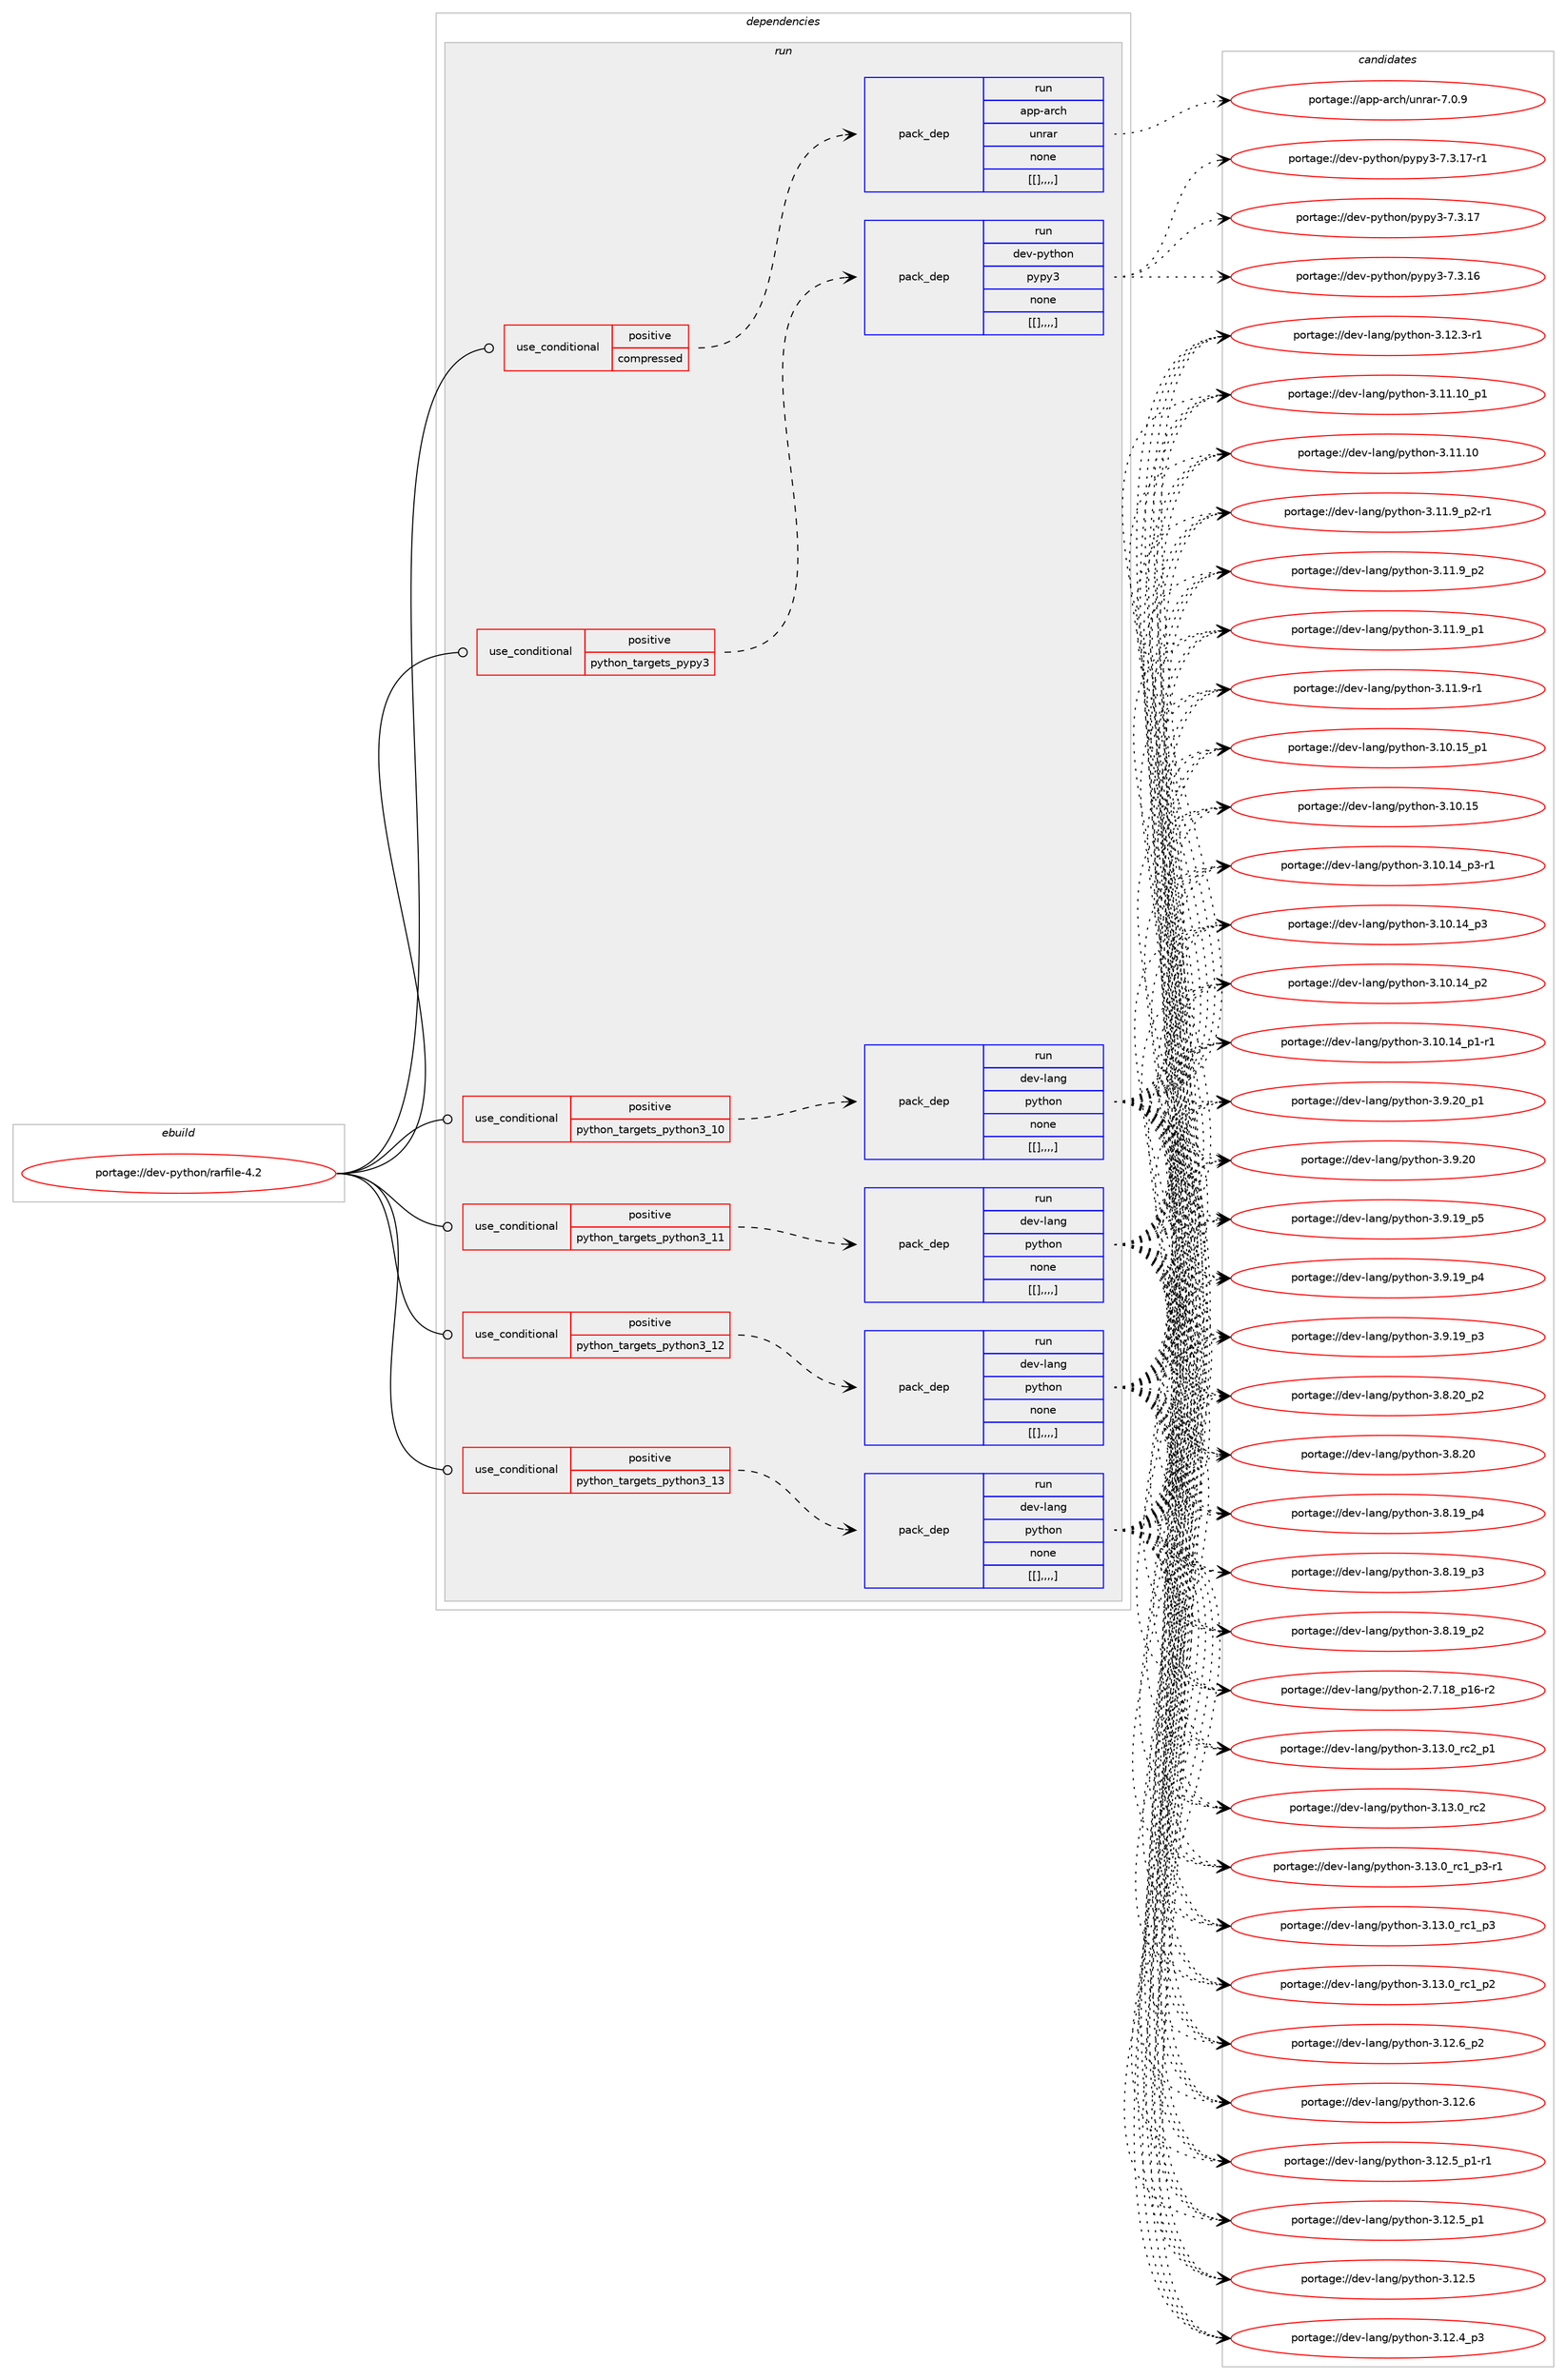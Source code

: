 digraph prolog {

# *************
# Graph options
# *************

newrank=true;
concentrate=true;
compound=true;
graph [rankdir=LR,fontname=Helvetica,fontsize=10,ranksep=1.5];#, ranksep=2.5, nodesep=0.2];
edge  [arrowhead=vee];
node  [fontname=Helvetica,fontsize=10];

# **********
# The ebuild
# **********

subgraph cluster_leftcol {
color=gray;
label=<<i>ebuild</i>>;
id [label="portage://dev-python/rarfile-4.2", color=red, width=4, href="../dev-python/rarfile-4.2.svg"];
}

# ****************
# The dependencies
# ****************

subgraph cluster_midcol {
color=gray;
label=<<i>dependencies</i>>;
subgraph cluster_compile {
fillcolor="#eeeeee";
style=filled;
label=<<i>compile</i>>;
}
subgraph cluster_compileandrun {
fillcolor="#eeeeee";
style=filled;
label=<<i>compile and run</i>>;
}
subgraph cluster_run {
fillcolor="#eeeeee";
style=filled;
label=<<i>run</i>>;
subgraph cond40517 {
dependency164729 [label=<<TABLE BORDER="0" CELLBORDER="1" CELLSPACING="0" CELLPADDING="4"><TR><TD ROWSPAN="3" CELLPADDING="10">use_conditional</TD></TR><TR><TD>positive</TD></TR><TR><TD>compressed</TD></TR></TABLE>>, shape=none, color=red];
subgraph pack122954 {
dependency164730 [label=<<TABLE BORDER="0" CELLBORDER="1" CELLSPACING="0" CELLPADDING="4" WIDTH="220"><TR><TD ROWSPAN="6" CELLPADDING="30">pack_dep</TD></TR><TR><TD WIDTH="110">run</TD></TR><TR><TD>app-arch</TD></TR><TR><TD>unrar</TD></TR><TR><TD>none</TD></TR><TR><TD>[[],,,,]</TD></TR></TABLE>>, shape=none, color=blue];
}
dependency164729:e -> dependency164730:w [weight=20,style="dashed",arrowhead="vee"];
}
id:e -> dependency164729:w [weight=20,style="solid",arrowhead="odot"];
subgraph cond40518 {
dependency164731 [label=<<TABLE BORDER="0" CELLBORDER="1" CELLSPACING="0" CELLPADDING="4"><TR><TD ROWSPAN="3" CELLPADDING="10">use_conditional</TD></TR><TR><TD>positive</TD></TR><TR><TD>python_targets_pypy3</TD></TR></TABLE>>, shape=none, color=red];
subgraph pack122955 {
dependency164732 [label=<<TABLE BORDER="0" CELLBORDER="1" CELLSPACING="0" CELLPADDING="4" WIDTH="220"><TR><TD ROWSPAN="6" CELLPADDING="30">pack_dep</TD></TR><TR><TD WIDTH="110">run</TD></TR><TR><TD>dev-python</TD></TR><TR><TD>pypy3</TD></TR><TR><TD>none</TD></TR><TR><TD>[[],,,,]</TD></TR></TABLE>>, shape=none, color=blue];
}
dependency164731:e -> dependency164732:w [weight=20,style="dashed",arrowhead="vee"];
}
id:e -> dependency164731:w [weight=20,style="solid",arrowhead="odot"];
subgraph cond40519 {
dependency164733 [label=<<TABLE BORDER="0" CELLBORDER="1" CELLSPACING="0" CELLPADDING="4"><TR><TD ROWSPAN="3" CELLPADDING="10">use_conditional</TD></TR><TR><TD>positive</TD></TR><TR><TD>python_targets_python3_10</TD></TR></TABLE>>, shape=none, color=red];
subgraph pack122956 {
dependency164734 [label=<<TABLE BORDER="0" CELLBORDER="1" CELLSPACING="0" CELLPADDING="4" WIDTH="220"><TR><TD ROWSPAN="6" CELLPADDING="30">pack_dep</TD></TR><TR><TD WIDTH="110">run</TD></TR><TR><TD>dev-lang</TD></TR><TR><TD>python</TD></TR><TR><TD>none</TD></TR><TR><TD>[[],,,,]</TD></TR></TABLE>>, shape=none, color=blue];
}
dependency164733:e -> dependency164734:w [weight=20,style="dashed",arrowhead="vee"];
}
id:e -> dependency164733:w [weight=20,style="solid",arrowhead="odot"];
subgraph cond40520 {
dependency164735 [label=<<TABLE BORDER="0" CELLBORDER="1" CELLSPACING="0" CELLPADDING="4"><TR><TD ROWSPAN="3" CELLPADDING="10">use_conditional</TD></TR><TR><TD>positive</TD></TR><TR><TD>python_targets_python3_11</TD></TR></TABLE>>, shape=none, color=red];
subgraph pack122957 {
dependency164736 [label=<<TABLE BORDER="0" CELLBORDER="1" CELLSPACING="0" CELLPADDING="4" WIDTH="220"><TR><TD ROWSPAN="6" CELLPADDING="30">pack_dep</TD></TR><TR><TD WIDTH="110">run</TD></TR><TR><TD>dev-lang</TD></TR><TR><TD>python</TD></TR><TR><TD>none</TD></TR><TR><TD>[[],,,,]</TD></TR></TABLE>>, shape=none, color=blue];
}
dependency164735:e -> dependency164736:w [weight=20,style="dashed",arrowhead="vee"];
}
id:e -> dependency164735:w [weight=20,style="solid",arrowhead="odot"];
subgraph cond40521 {
dependency164737 [label=<<TABLE BORDER="0" CELLBORDER="1" CELLSPACING="0" CELLPADDING="4"><TR><TD ROWSPAN="3" CELLPADDING="10">use_conditional</TD></TR><TR><TD>positive</TD></TR><TR><TD>python_targets_python3_12</TD></TR></TABLE>>, shape=none, color=red];
subgraph pack122958 {
dependency164738 [label=<<TABLE BORDER="0" CELLBORDER="1" CELLSPACING="0" CELLPADDING="4" WIDTH="220"><TR><TD ROWSPAN="6" CELLPADDING="30">pack_dep</TD></TR><TR><TD WIDTH="110">run</TD></TR><TR><TD>dev-lang</TD></TR><TR><TD>python</TD></TR><TR><TD>none</TD></TR><TR><TD>[[],,,,]</TD></TR></TABLE>>, shape=none, color=blue];
}
dependency164737:e -> dependency164738:w [weight=20,style="dashed",arrowhead="vee"];
}
id:e -> dependency164737:w [weight=20,style="solid",arrowhead="odot"];
subgraph cond40522 {
dependency164739 [label=<<TABLE BORDER="0" CELLBORDER="1" CELLSPACING="0" CELLPADDING="4"><TR><TD ROWSPAN="3" CELLPADDING="10">use_conditional</TD></TR><TR><TD>positive</TD></TR><TR><TD>python_targets_python3_13</TD></TR></TABLE>>, shape=none, color=red];
subgraph pack122959 {
dependency164740 [label=<<TABLE BORDER="0" CELLBORDER="1" CELLSPACING="0" CELLPADDING="4" WIDTH="220"><TR><TD ROWSPAN="6" CELLPADDING="30">pack_dep</TD></TR><TR><TD WIDTH="110">run</TD></TR><TR><TD>dev-lang</TD></TR><TR><TD>python</TD></TR><TR><TD>none</TD></TR><TR><TD>[[],,,,]</TD></TR></TABLE>>, shape=none, color=blue];
}
dependency164739:e -> dependency164740:w [weight=20,style="dashed",arrowhead="vee"];
}
id:e -> dependency164739:w [weight=20,style="solid",arrowhead="odot"];
}
}

# **************
# The candidates
# **************

subgraph cluster_choices {
rank=same;
color=gray;
label=<<i>candidates</i>>;

subgraph choice122954 {
color=black;
nodesep=1;
choice971121124597114991044711711011497114455546484657 [label="portage://app-arch/unrar-7.0.9", color=red, width=4,href="../app-arch/unrar-7.0.9.svg"];
dependency164730:e -> choice971121124597114991044711711011497114455546484657:w [style=dotted,weight="100"];
}
subgraph choice122955 {
color=black;
nodesep=1;
choice100101118451121211161041111104711212111212151455546514649554511449 [label="portage://dev-python/pypy3-7.3.17-r1", color=red, width=4,href="../dev-python/pypy3-7.3.17-r1.svg"];
choice10010111845112121116104111110471121211121215145554651464955 [label="portage://dev-python/pypy3-7.3.17", color=red, width=4,href="../dev-python/pypy3-7.3.17.svg"];
choice10010111845112121116104111110471121211121215145554651464954 [label="portage://dev-python/pypy3-7.3.16", color=red, width=4,href="../dev-python/pypy3-7.3.16.svg"];
dependency164732:e -> choice100101118451121211161041111104711212111212151455546514649554511449:w [style=dotted,weight="100"];
dependency164732:e -> choice10010111845112121116104111110471121211121215145554651464955:w [style=dotted,weight="100"];
dependency164732:e -> choice10010111845112121116104111110471121211121215145554651464954:w [style=dotted,weight="100"];
}
subgraph choice122956 {
color=black;
nodesep=1;
choice100101118451089711010347112121116104111110455146495146489511499509511249 [label="portage://dev-lang/python-3.13.0_rc2_p1", color=red, width=4,href="../dev-lang/python-3.13.0_rc2_p1.svg"];
choice10010111845108971101034711212111610411111045514649514648951149950 [label="portage://dev-lang/python-3.13.0_rc2", color=red, width=4,href="../dev-lang/python-3.13.0_rc2.svg"];
choice1001011184510897110103471121211161041111104551464951464895114994995112514511449 [label="portage://dev-lang/python-3.13.0_rc1_p3-r1", color=red, width=4,href="../dev-lang/python-3.13.0_rc1_p3-r1.svg"];
choice100101118451089711010347112121116104111110455146495146489511499499511251 [label="portage://dev-lang/python-3.13.0_rc1_p3", color=red, width=4,href="../dev-lang/python-3.13.0_rc1_p3.svg"];
choice100101118451089711010347112121116104111110455146495146489511499499511250 [label="portage://dev-lang/python-3.13.0_rc1_p2", color=red, width=4,href="../dev-lang/python-3.13.0_rc1_p2.svg"];
choice100101118451089711010347112121116104111110455146495046549511250 [label="portage://dev-lang/python-3.12.6_p2", color=red, width=4,href="../dev-lang/python-3.12.6_p2.svg"];
choice10010111845108971101034711212111610411111045514649504654 [label="portage://dev-lang/python-3.12.6", color=red, width=4,href="../dev-lang/python-3.12.6.svg"];
choice1001011184510897110103471121211161041111104551464950465395112494511449 [label="portage://dev-lang/python-3.12.5_p1-r1", color=red, width=4,href="../dev-lang/python-3.12.5_p1-r1.svg"];
choice100101118451089711010347112121116104111110455146495046539511249 [label="portage://dev-lang/python-3.12.5_p1", color=red, width=4,href="../dev-lang/python-3.12.5_p1.svg"];
choice10010111845108971101034711212111610411111045514649504653 [label="portage://dev-lang/python-3.12.5", color=red, width=4,href="../dev-lang/python-3.12.5.svg"];
choice100101118451089711010347112121116104111110455146495046529511251 [label="portage://dev-lang/python-3.12.4_p3", color=red, width=4,href="../dev-lang/python-3.12.4_p3.svg"];
choice100101118451089711010347112121116104111110455146495046514511449 [label="portage://dev-lang/python-3.12.3-r1", color=red, width=4,href="../dev-lang/python-3.12.3-r1.svg"];
choice10010111845108971101034711212111610411111045514649494649489511249 [label="portage://dev-lang/python-3.11.10_p1", color=red, width=4,href="../dev-lang/python-3.11.10_p1.svg"];
choice1001011184510897110103471121211161041111104551464949464948 [label="portage://dev-lang/python-3.11.10", color=red, width=4,href="../dev-lang/python-3.11.10.svg"];
choice1001011184510897110103471121211161041111104551464949465795112504511449 [label="portage://dev-lang/python-3.11.9_p2-r1", color=red, width=4,href="../dev-lang/python-3.11.9_p2-r1.svg"];
choice100101118451089711010347112121116104111110455146494946579511250 [label="portage://dev-lang/python-3.11.9_p2", color=red, width=4,href="../dev-lang/python-3.11.9_p2.svg"];
choice100101118451089711010347112121116104111110455146494946579511249 [label="portage://dev-lang/python-3.11.9_p1", color=red, width=4,href="../dev-lang/python-3.11.9_p1.svg"];
choice100101118451089711010347112121116104111110455146494946574511449 [label="portage://dev-lang/python-3.11.9-r1", color=red, width=4,href="../dev-lang/python-3.11.9-r1.svg"];
choice10010111845108971101034711212111610411111045514649484649539511249 [label="portage://dev-lang/python-3.10.15_p1", color=red, width=4,href="../dev-lang/python-3.10.15_p1.svg"];
choice1001011184510897110103471121211161041111104551464948464953 [label="portage://dev-lang/python-3.10.15", color=red, width=4,href="../dev-lang/python-3.10.15.svg"];
choice100101118451089711010347112121116104111110455146494846495295112514511449 [label="portage://dev-lang/python-3.10.14_p3-r1", color=red, width=4,href="../dev-lang/python-3.10.14_p3-r1.svg"];
choice10010111845108971101034711212111610411111045514649484649529511251 [label="portage://dev-lang/python-3.10.14_p3", color=red, width=4,href="../dev-lang/python-3.10.14_p3.svg"];
choice10010111845108971101034711212111610411111045514649484649529511250 [label="portage://dev-lang/python-3.10.14_p2", color=red, width=4,href="../dev-lang/python-3.10.14_p2.svg"];
choice100101118451089711010347112121116104111110455146494846495295112494511449 [label="portage://dev-lang/python-3.10.14_p1-r1", color=red, width=4,href="../dev-lang/python-3.10.14_p1-r1.svg"];
choice100101118451089711010347112121116104111110455146574650489511249 [label="portage://dev-lang/python-3.9.20_p1", color=red, width=4,href="../dev-lang/python-3.9.20_p1.svg"];
choice10010111845108971101034711212111610411111045514657465048 [label="portage://dev-lang/python-3.9.20", color=red, width=4,href="../dev-lang/python-3.9.20.svg"];
choice100101118451089711010347112121116104111110455146574649579511253 [label="portage://dev-lang/python-3.9.19_p5", color=red, width=4,href="../dev-lang/python-3.9.19_p5.svg"];
choice100101118451089711010347112121116104111110455146574649579511252 [label="portage://dev-lang/python-3.9.19_p4", color=red, width=4,href="../dev-lang/python-3.9.19_p4.svg"];
choice100101118451089711010347112121116104111110455146574649579511251 [label="portage://dev-lang/python-3.9.19_p3", color=red, width=4,href="../dev-lang/python-3.9.19_p3.svg"];
choice100101118451089711010347112121116104111110455146564650489511250 [label="portage://dev-lang/python-3.8.20_p2", color=red, width=4,href="../dev-lang/python-3.8.20_p2.svg"];
choice10010111845108971101034711212111610411111045514656465048 [label="portage://dev-lang/python-3.8.20", color=red, width=4,href="../dev-lang/python-3.8.20.svg"];
choice100101118451089711010347112121116104111110455146564649579511252 [label="portage://dev-lang/python-3.8.19_p4", color=red, width=4,href="../dev-lang/python-3.8.19_p4.svg"];
choice100101118451089711010347112121116104111110455146564649579511251 [label="portage://dev-lang/python-3.8.19_p3", color=red, width=4,href="../dev-lang/python-3.8.19_p3.svg"];
choice100101118451089711010347112121116104111110455146564649579511250 [label="portage://dev-lang/python-3.8.19_p2", color=red, width=4,href="../dev-lang/python-3.8.19_p2.svg"];
choice100101118451089711010347112121116104111110455046554649569511249544511450 [label="portage://dev-lang/python-2.7.18_p16-r2", color=red, width=4,href="../dev-lang/python-2.7.18_p16-r2.svg"];
dependency164734:e -> choice100101118451089711010347112121116104111110455146495146489511499509511249:w [style=dotted,weight="100"];
dependency164734:e -> choice10010111845108971101034711212111610411111045514649514648951149950:w [style=dotted,weight="100"];
dependency164734:e -> choice1001011184510897110103471121211161041111104551464951464895114994995112514511449:w [style=dotted,weight="100"];
dependency164734:e -> choice100101118451089711010347112121116104111110455146495146489511499499511251:w [style=dotted,weight="100"];
dependency164734:e -> choice100101118451089711010347112121116104111110455146495146489511499499511250:w [style=dotted,weight="100"];
dependency164734:e -> choice100101118451089711010347112121116104111110455146495046549511250:w [style=dotted,weight="100"];
dependency164734:e -> choice10010111845108971101034711212111610411111045514649504654:w [style=dotted,weight="100"];
dependency164734:e -> choice1001011184510897110103471121211161041111104551464950465395112494511449:w [style=dotted,weight="100"];
dependency164734:e -> choice100101118451089711010347112121116104111110455146495046539511249:w [style=dotted,weight="100"];
dependency164734:e -> choice10010111845108971101034711212111610411111045514649504653:w [style=dotted,weight="100"];
dependency164734:e -> choice100101118451089711010347112121116104111110455146495046529511251:w [style=dotted,weight="100"];
dependency164734:e -> choice100101118451089711010347112121116104111110455146495046514511449:w [style=dotted,weight="100"];
dependency164734:e -> choice10010111845108971101034711212111610411111045514649494649489511249:w [style=dotted,weight="100"];
dependency164734:e -> choice1001011184510897110103471121211161041111104551464949464948:w [style=dotted,weight="100"];
dependency164734:e -> choice1001011184510897110103471121211161041111104551464949465795112504511449:w [style=dotted,weight="100"];
dependency164734:e -> choice100101118451089711010347112121116104111110455146494946579511250:w [style=dotted,weight="100"];
dependency164734:e -> choice100101118451089711010347112121116104111110455146494946579511249:w [style=dotted,weight="100"];
dependency164734:e -> choice100101118451089711010347112121116104111110455146494946574511449:w [style=dotted,weight="100"];
dependency164734:e -> choice10010111845108971101034711212111610411111045514649484649539511249:w [style=dotted,weight="100"];
dependency164734:e -> choice1001011184510897110103471121211161041111104551464948464953:w [style=dotted,weight="100"];
dependency164734:e -> choice100101118451089711010347112121116104111110455146494846495295112514511449:w [style=dotted,weight="100"];
dependency164734:e -> choice10010111845108971101034711212111610411111045514649484649529511251:w [style=dotted,weight="100"];
dependency164734:e -> choice10010111845108971101034711212111610411111045514649484649529511250:w [style=dotted,weight="100"];
dependency164734:e -> choice100101118451089711010347112121116104111110455146494846495295112494511449:w [style=dotted,weight="100"];
dependency164734:e -> choice100101118451089711010347112121116104111110455146574650489511249:w [style=dotted,weight="100"];
dependency164734:e -> choice10010111845108971101034711212111610411111045514657465048:w [style=dotted,weight="100"];
dependency164734:e -> choice100101118451089711010347112121116104111110455146574649579511253:w [style=dotted,weight="100"];
dependency164734:e -> choice100101118451089711010347112121116104111110455146574649579511252:w [style=dotted,weight="100"];
dependency164734:e -> choice100101118451089711010347112121116104111110455146574649579511251:w [style=dotted,weight="100"];
dependency164734:e -> choice100101118451089711010347112121116104111110455146564650489511250:w [style=dotted,weight="100"];
dependency164734:e -> choice10010111845108971101034711212111610411111045514656465048:w [style=dotted,weight="100"];
dependency164734:e -> choice100101118451089711010347112121116104111110455146564649579511252:w [style=dotted,weight="100"];
dependency164734:e -> choice100101118451089711010347112121116104111110455146564649579511251:w [style=dotted,weight="100"];
dependency164734:e -> choice100101118451089711010347112121116104111110455146564649579511250:w [style=dotted,weight="100"];
dependency164734:e -> choice100101118451089711010347112121116104111110455046554649569511249544511450:w [style=dotted,weight="100"];
}
subgraph choice122957 {
color=black;
nodesep=1;
choice100101118451089711010347112121116104111110455146495146489511499509511249 [label="portage://dev-lang/python-3.13.0_rc2_p1", color=red, width=4,href="../dev-lang/python-3.13.0_rc2_p1.svg"];
choice10010111845108971101034711212111610411111045514649514648951149950 [label="portage://dev-lang/python-3.13.0_rc2", color=red, width=4,href="../dev-lang/python-3.13.0_rc2.svg"];
choice1001011184510897110103471121211161041111104551464951464895114994995112514511449 [label="portage://dev-lang/python-3.13.0_rc1_p3-r1", color=red, width=4,href="../dev-lang/python-3.13.0_rc1_p3-r1.svg"];
choice100101118451089711010347112121116104111110455146495146489511499499511251 [label="portage://dev-lang/python-3.13.0_rc1_p3", color=red, width=4,href="../dev-lang/python-3.13.0_rc1_p3.svg"];
choice100101118451089711010347112121116104111110455146495146489511499499511250 [label="portage://dev-lang/python-3.13.0_rc1_p2", color=red, width=4,href="../dev-lang/python-3.13.0_rc1_p2.svg"];
choice100101118451089711010347112121116104111110455146495046549511250 [label="portage://dev-lang/python-3.12.6_p2", color=red, width=4,href="../dev-lang/python-3.12.6_p2.svg"];
choice10010111845108971101034711212111610411111045514649504654 [label="portage://dev-lang/python-3.12.6", color=red, width=4,href="../dev-lang/python-3.12.6.svg"];
choice1001011184510897110103471121211161041111104551464950465395112494511449 [label="portage://dev-lang/python-3.12.5_p1-r1", color=red, width=4,href="../dev-lang/python-3.12.5_p1-r1.svg"];
choice100101118451089711010347112121116104111110455146495046539511249 [label="portage://dev-lang/python-3.12.5_p1", color=red, width=4,href="../dev-lang/python-3.12.5_p1.svg"];
choice10010111845108971101034711212111610411111045514649504653 [label="portage://dev-lang/python-3.12.5", color=red, width=4,href="../dev-lang/python-3.12.5.svg"];
choice100101118451089711010347112121116104111110455146495046529511251 [label="portage://dev-lang/python-3.12.4_p3", color=red, width=4,href="../dev-lang/python-3.12.4_p3.svg"];
choice100101118451089711010347112121116104111110455146495046514511449 [label="portage://dev-lang/python-3.12.3-r1", color=red, width=4,href="../dev-lang/python-3.12.3-r1.svg"];
choice10010111845108971101034711212111610411111045514649494649489511249 [label="portage://dev-lang/python-3.11.10_p1", color=red, width=4,href="../dev-lang/python-3.11.10_p1.svg"];
choice1001011184510897110103471121211161041111104551464949464948 [label="portage://dev-lang/python-3.11.10", color=red, width=4,href="../dev-lang/python-3.11.10.svg"];
choice1001011184510897110103471121211161041111104551464949465795112504511449 [label="portage://dev-lang/python-3.11.9_p2-r1", color=red, width=4,href="../dev-lang/python-3.11.9_p2-r1.svg"];
choice100101118451089711010347112121116104111110455146494946579511250 [label="portage://dev-lang/python-3.11.9_p2", color=red, width=4,href="../dev-lang/python-3.11.9_p2.svg"];
choice100101118451089711010347112121116104111110455146494946579511249 [label="portage://dev-lang/python-3.11.9_p1", color=red, width=4,href="../dev-lang/python-3.11.9_p1.svg"];
choice100101118451089711010347112121116104111110455146494946574511449 [label="portage://dev-lang/python-3.11.9-r1", color=red, width=4,href="../dev-lang/python-3.11.9-r1.svg"];
choice10010111845108971101034711212111610411111045514649484649539511249 [label="portage://dev-lang/python-3.10.15_p1", color=red, width=4,href="../dev-lang/python-3.10.15_p1.svg"];
choice1001011184510897110103471121211161041111104551464948464953 [label="portage://dev-lang/python-3.10.15", color=red, width=4,href="../dev-lang/python-3.10.15.svg"];
choice100101118451089711010347112121116104111110455146494846495295112514511449 [label="portage://dev-lang/python-3.10.14_p3-r1", color=red, width=4,href="../dev-lang/python-3.10.14_p3-r1.svg"];
choice10010111845108971101034711212111610411111045514649484649529511251 [label="portage://dev-lang/python-3.10.14_p3", color=red, width=4,href="../dev-lang/python-3.10.14_p3.svg"];
choice10010111845108971101034711212111610411111045514649484649529511250 [label="portage://dev-lang/python-3.10.14_p2", color=red, width=4,href="../dev-lang/python-3.10.14_p2.svg"];
choice100101118451089711010347112121116104111110455146494846495295112494511449 [label="portage://dev-lang/python-3.10.14_p1-r1", color=red, width=4,href="../dev-lang/python-3.10.14_p1-r1.svg"];
choice100101118451089711010347112121116104111110455146574650489511249 [label="portage://dev-lang/python-3.9.20_p1", color=red, width=4,href="../dev-lang/python-3.9.20_p1.svg"];
choice10010111845108971101034711212111610411111045514657465048 [label="portage://dev-lang/python-3.9.20", color=red, width=4,href="../dev-lang/python-3.9.20.svg"];
choice100101118451089711010347112121116104111110455146574649579511253 [label="portage://dev-lang/python-3.9.19_p5", color=red, width=4,href="../dev-lang/python-3.9.19_p5.svg"];
choice100101118451089711010347112121116104111110455146574649579511252 [label="portage://dev-lang/python-3.9.19_p4", color=red, width=4,href="../dev-lang/python-3.9.19_p4.svg"];
choice100101118451089711010347112121116104111110455146574649579511251 [label="portage://dev-lang/python-3.9.19_p3", color=red, width=4,href="../dev-lang/python-3.9.19_p3.svg"];
choice100101118451089711010347112121116104111110455146564650489511250 [label="portage://dev-lang/python-3.8.20_p2", color=red, width=4,href="../dev-lang/python-3.8.20_p2.svg"];
choice10010111845108971101034711212111610411111045514656465048 [label="portage://dev-lang/python-3.8.20", color=red, width=4,href="../dev-lang/python-3.8.20.svg"];
choice100101118451089711010347112121116104111110455146564649579511252 [label="portage://dev-lang/python-3.8.19_p4", color=red, width=4,href="../dev-lang/python-3.8.19_p4.svg"];
choice100101118451089711010347112121116104111110455146564649579511251 [label="portage://dev-lang/python-3.8.19_p3", color=red, width=4,href="../dev-lang/python-3.8.19_p3.svg"];
choice100101118451089711010347112121116104111110455146564649579511250 [label="portage://dev-lang/python-3.8.19_p2", color=red, width=4,href="../dev-lang/python-3.8.19_p2.svg"];
choice100101118451089711010347112121116104111110455046554649569511249544511450 [label="portage://dev-lang/python-2.7.18_p16-r2", color=red, width=4,href="../dev-lang/python-2.7.18_p16-r2.svg"];
dependency164736:e -> choice100101118451089711010347112121116104111110455146495146489511499509511249:w [style=dotted,weight="100"];
dependency164736:e -> choice10010111845108971101034711212111610411111045514649514648951149950:w [style=dotted,weight="100"];
dependency164736:e -> choice1001011184510897110103471121211161041111104551464951464895114994995112514511449:w [style=dotted,weight="100"];
dependency164736:e -> choice100101118451089711010347112121116104111110455146495146489511499499511251:w [style=dotted,weight="100"];
dependency164736:e -> choice100101118451089711010347112121116104111110455146495146489511499499511250:w [style=dotted,weight="100"];
dependency164736:e -> choice100101118451089711010347112121116104111110455146495046549511250:w [style=dotted,weight="100"];
dependency164736:e -> choice10010111845108971101034711212111610411111045514649504654:w [style=dotted,weight="100"];
dependency164736:e -> choice1001011184510897110103471121211161041111104551464950465395112494511449:w [style=dotted,weight="100"];
dependency164736:e -> choice100101118451089711010347112121116104111110455146495046539511249:w [style=dotted,weight="100"];
dependency164736:e -> choice10010111845108971101034711212111610411111045514649504653:w [style=dotted,weight="100"];
dependency164736:e -> choice100101118451089711010347112121116104111110455146495046529511251:w [style=dotted,weight="100"];
dependency164736:e -> choice100101118451089711010347112121116104111110455146495046514511449:w [style=dotted,weight="100"];
dependency164736:e -> choice10010111845108971101034711212111610411111045514649494649489511249:w [style=dotted,weight="100"];
dependency164736:e -> choice1001011184510897110103471121211161041111104551464949464948:w [style=dotted,weight="100"];
dependency164736:e -> choice1001011184510897110103471121211161041111104551464949465795112504511449:w [style=dotted,weight="100"];
dependency164736:e -> choice100101118451089711010347112121116104111110455146494946579511250:w [style=dotted,weight="100"];
dependency164736:e -> choice100101118451089711010347112121116104111110455146494946579511249:w [style=dotted,weight="100"];
dependency164736:e -> choice100101118451089711010347112121116104111110455146494946574511449:w [style=dotted,weight="100"];
dependency164736:e -> choice10010111845108971101034711212111610411111045514649484649539511249:w [style=dotted,weight="100"];
dependency164736:e -> choice1001011184510897110103471121211161041111104551464948464953:w [style=dotted,weight="100"];
dependency164736:e -> choice100101118451089711010347112121116104111110455146494846495295112514511449:w [style=dotted,weight="100"];
dependency164736:e -> choice10010111845108971101034711212111610411111045514649484649529511251:w [style=dotted,weight="100"];
dependency164736:e -> choice10010111845108971101034711212111610411111045514649484649529511250:w [style=dotted,weight="100"];
dependency164736:e -> choice100101118451089711010347112121116104111110455146494846495295112494511449:w [style=dotted,weight="100"];
dependency164736:e -> choice100101118451089711010347112121116104111110455146574650489511249:w [style=dotted,weight="100"];
dependency164736:e -> choice10010111845108971101034711212111610411111045514657465048:w [style=dotted,weight="100"];
dependency164736:e -> choice100101118451089711010347112121116104111110455146574649579511253:w [style=dotted,weight="100"];
dependency164736:e -> choice100101118451089711010347112121116104111110455146574649579511252:w [style=dotted,weight="100"];
dependency164736:e -> choice100101118451089711010347112121116104111110455146574649579511251:w [style=dotted,weight="100"];
dependency164736:e -> choice100101118451089711010347112121116104111110455146564650489511250:w [style=dotted,weight="100"];
dependency164736:e -> choice10010111845108971101034711212111610411111045514656465048:w [style=dotted,weight="100"];
dependency164736:e -> choice100101118451089711010347112121116104111110455146564649579511252:w [style=dotted,weight="100"];
dependency164736:e -> choice100101118451089711010347112121116104111110455146564649579511251:w [style=dotted,weight="100"];
dependency164736:e -> choice100101118451089711010347112121116104111110455146564649579511250:w [style=dotted,weight="100"];
dependency164736:e -> choice100101118451089711010347112121116104111110455046554649569511249544511450:w [style=dotted,weight="100"];
}
subgraph choice122958 {
color=black;
nodesep=1;
choice100101118451089711010347112121116104111110455146495146489511499509511249 [label="portage://dev-lang/python-3.13.0_rc2_p1", color=red, width=4,href="../dev-lang/python-3.13.0_rc2_p1.svg"];
choice10010111845108971101034711212111610411111045514649514648951149950 [label="portage://dev-lang/python-3.13.0_rc2", color=red, width=4,href="../dev-lang/python-3.13.0_rc2.svg"];
choice1001011184510897110103471121211161041111104551464951464895114994995112514511449 [label="portage://dev-lang/python-3.13.0_rc1_p3-r1", color=red, width=4,href="../dev-lang/python-3.13.0_rc1_p3-r1.svg"];
choice100101118451089711010347112121116104111110455146495146489511499499511251 [label="portage://dev-lang/python-3.13.0_rc1_p3", color=red, width=4,href="../dev-lang/python-3.13.0_rc1_p3.svg"];
choice100101118451089711010347112121116104111110455146495146489511499499511250 [label="portage://dev-lang/python-3.13.0_rc1_p2", color=red, width=4,href="../dev-lang/python-3.13.0_rc1_p2.svg"];
choice100101118451089711010347112121116104111110455146495046549511250 [label="portage://dev-lang/python-3.12.6_p2", color=red, width=4,href="../dev-lang/python-3.12.6_p2.svg"];
choice10010111845108971101034711212111610411111045514649504654 [label="portage://dev-lang/python-3.12.6", color=red, width=4,href="../dev-lang/python-3.12.6.svg"];
choice1001011184510897110103471121211161041111104551464950465395112494511449 [label="portage://dev-lang/python-3.12.5_p1-r1", color=red, width=4,href="../dev-lang/python-3.12.5_p1-r1.svg"];
choice100101118451089711010347112121116104111110455146495046539511249 [label="portage://dev-lang/python-3.12.5_p1", color=red, width=4,href="../dev-lang/python-3.12.5_p1.svg"];
choice10010111845108971101034711212111610411111045514649504653 [label="portage://dev-lang/python-3.12.5", color=red, width=4,href="../dev-lang/python-3.12.5.svg"];
choice100101118451089711010347112121116104111110455146495046529511251 [label="portage://dev-lang/python-3.12.4_p3", color=red, width=4,href="../dev-lang/python-3.12.4_p3.svg"];
choice100101118451089711010347112121116104111110455146495046514511449 [label="portage://dev-lang/python-3.12.3-r1", color=red, width=4,href="../dev-lang/python-3.12.3-r1.svg"];
choice10010111845108971101034711212111610411111045514649494649489511249 [label="portage://dev-lang/python-3.11.10_p1", color=red, width=4,href="../dev-lang/python-3.11.10_p1.svg"];
choice1001011184510897110103471121211161041111104551464949464948 [label="portage://dev-lang/python-3.11.10", color=red, width=4,href="../dev-lang/python-3.11.10.svg"];
choice1001011184510897110103471121211161041111104551464949465795112504511449 [label="portage://dev-lang/python-3.11.9_p2-r1", color=red, width=4,href="../dev-lang/python-3.11.9_p2-r1.svg"];
choice100101118451089711010347112121116104111110455146494946579511250 [label="portage://dev-lang/python-3.11.9_p2", color=red, width=4,href="../dev-lang/python-3.11.9_p2.svg"];
choice100101118451089711010347112121116104111110455146494946579511249 [label="portage://dev-lang/python-3.11.9_p1", color=red, width=4,href="../dev-lang/python-3.11.9_p1.svg"];
choice100101118451089711010347112121116104111110455146494946574511449 [label="portage://dev-lang/python-3.11.9-r1", color=red, width=4,href="../dev-lang/python-3.11.9-r1.svg"];
choice10010111845108971101034711212111610411111045514649484649539511249 [label="portage://dev-lang/python-3.10.15_p1", color=red, width=4,href="../dev-lang/python-3.10.15_p1.svg"];
choice1001011184510897110103471121211161041111104551464948464953 [label="portage://dev-lang/python-3.10.15", color=red, width=4,href="../dev-lang/python-3.10.15.svg"];
choice100101118451089711010347112121116104111110455146494846495295112514511449 [label="portage://dev-lang/python-3.10.14_p3-r1", color=red, width=4,href="../dev-lang/python-3.10.14_p3-r1.svg"];
choice10010111845108971101034711212111610411111045514649484649529511251 [label="portage://dev-lang/python-3.10.14_p3", color=red, width=4,href="../dev-lang/python-3.10.14_p3.svg"];
choice10010111845108971101034711212111610411111045514649484649529511250 [label="portage://dev-lang/python-3.10.14_p2", color=red, width=4,href="../dev-lang/python-3.10.14_p2.svg"];
choice100101118451089711010347112121116104111110455146494846495295112494511449 [label="portage://dev-lang/python-3.10.14_p1-r1", color=red, width=4,href="../dev-lang/python-3.10.14_p1-r1.svg"];
choice100101118451089711010347112121116104111110455146574650489511249 [label="portage://dev-lang/python-3.9.20_p1", color=red, width=4,href="../dev-lang/python-3.9.20_p1.svg"];
choice10010111845108971101034711212111610411111045514657465048 [label="portage://dev-lang/python-3.9.20", color=red, width=4,href="../dev-lang/python-3.9.20.svg"];
choice100101118451089711010347112121116104111110455146574649579511253 [label="portage://dev-lang/python-3.9.19_p5", color=red, width=4,href="../dev-lang/python-3.9.19_p5.svg"];
choice100101118451089711010347112121116104111110455146574649579511252 [label="portage://dev-lang/python-3.9.19_p4", color=red, width=4,href="../dev-lang/python-3.9.19_p4.svg"];
choice100101118451089711010347112121116104111110455146574649579511251 [label="portage://dev-lang/python-3.9.19_p3", color=red, width=4,href="../dev-lang/python-3.9.19_p3.svg"];
choice100101118451089711010347112121116104111110455146564650489511250 [label="portage://dev-lang/python-3.8.20_p2", color=red, width=4,href="../dev-lang/python-3.8.20_p2.svg"];
choice10010111845108971101034711212111610411111045514656465048 [label="portage://dev-lang/python-3.8.20", color=red, width=4,href="../dev-lang/python-3.8.20.svg"];
choice100101118451089711010347112121116104111110455146564649579511252 [label="portage://dev-lang/python-3.8.19_p4", color=red, width=4,href="../dev-lang/python-3.8.19_p4.svg"];
choice100101118451089711010347112121116104111110455146564649579511251 [label="portage://dev-lang/python-3.8.19_p3", color=red, width=4,href="../dev-lang/python-3.8.19_p3.svg"];
choice100101118451089711010347112121116104111110455146564649579511250 [label="portage://dev-lang/python-3.8.19_p2", color=red, width=4,href="../dev-lang/python-3.8.19_p2.svg"];
choice100101118451089711010347112121116104111110455046554649569511249544511450 [label="portage://dev-lang/python-2.7.18_p16-r2", color=red, width=4,href="../dev-lang/python-2.7.18_p16-r2.svg"];
dependency164738:e -> choice100101118451089711010347112121116104111110455146495146489511499509511249:w [style=dotted,weight="100"];
dependency164738:e -> choice10010111845108971101034711212111610411111045514649514648951149950:w [style=dotted,weight="100"];
dependency164738:e -> choice1001011184510897110103471121211161041111104551464951464895114994995112514511449:w [style=dotted,weight="100"];
dependency164738:e -> choice100101118451089711010347112121116104111110455146495146489511499499511251:w [style=dotted,weight="100"];
dependency164738:e -> choice100101118451089711010347112121116104111110455146495146489511499499511250:w [style=dotted,weight="100"];
dependency164738:e -> choice100101118451089711010347112121116104111110455146495046549511250:w [style=dotted,weight="100"];
dependency164738:e -> choice10010111845108971101034711212111610411111045514649504654:w [style=dotted,weight="100"];
dependency164738:e -> choice1001011184510897110103471121211161041111104551464950465395112494511449:w [style=dotted,weight="100"];
dependency164738:e -> choice100101118451089711010347112121116104111110455146495046539511249:w [style=dotted,weight="100"];
dependency164738:e -> choice10010111845108971101034711212111610411111045514649504653:w [style=dotted,weight="100"];
dependency164738:e -> choice100101118451089711010347112121116104111110455146495046529511251:w [style=dotted,weight="100"];
dependency164738:e -> choice100101118451089711010347112121116104111110455146495046514511449:w [style=dotted,weight="100"];
dependency164738:e -> choice10010111845108971101034711212111610411111045514649494649489511249:w [style=dotted,weight="100"];
dependency164738:e -> choice1001011184510897110103471121211161041111104551464949464948:w [style=dotted,weight="100"];
dependency164738:e -> choice1001011184510897110103471121211161041111104551464949465795112504511449:w [style=dotted,weight="100"];
dependency164738:e -> choice100101118451089711010347112121116104111110455146494946579511250:w [style=dotted,weight="100"];
dependency164738:e -> choice100101118451089711010347112121116104111110455146494946579511249:w [style=dotted,weight="100"];
dependency164738:e -> choice100101118451089711010347112121116104111110455146494946574511449:w [style=dotted,weight="100"];
dependency164738:e -> choice10010111845108971101034711212111610411111045514649484649539511249:w [style=dotted,weight="100"];
dependency164738:e -> choice1001011184510897110103471121211161041111104551464948464953:w [style=dotted,weight="100"];
dependency164738:e -> choice100101118451089711010347112121116104111110455146494846495295112514511449:w [style=dotted,weight="100"];
dependency164738:e -> choice10010111845108971101034711212111610411111045514649484649529511251:w [style=dotted,weight="100"];
dependency164738:e -> choice10010111845108971101034711212111610411111045514649484649529511250:w [style=dotted,weight="100"];
dependency164738:e -> choice100101118451089711010347112121116104111110455146494846495295112494511449:w [style=dotted,weight="100"];
dependency164738:e -> choice100101118451089711010347112121116104111110455146574650489511249:w [style=dotted,weight="100"];
dependency164738:e -> choice10010111845108971101034711212111610411111045514657465048:w [style=dotted,weight="100"];
dependency164738:e -> choice100101118451089711010347112121116104111110455146574649579511253:w [style=dotted,weight="100"];
dependency164738:e -> choice100101118451089711010347112121116104111110455146574649579511252:w [style=dotted,weight="100"];
dependency164738:e -> choice100101118451089711010347112121116104111110455146574649579511251:w [style=dotted,weight="100"];
dependency164738:e -> choice100101118451089711010347112121116104111110455146564650489511250:w [style=dotted,weight="100"];
dependency164738:e -> choice10010111845108971101034711212111610411111045514656465048:w [style=dotted,weight="100"];
dependency164738:e -> choice100101118451089711010347112121116104111110455146564649579511252:w [style=dotted,weight="100"];
dependency164738:e -> choice100101118451089711010347112121116104111110455146564649579511251:w [style=dotted,weight="100"];
dependency164738:e -> choice100101118451089711010347112121116104111110455146564649579511250:w [style=dotted,weight="100"];
dependency164738:e -> choice100101118451089711010347112121116104111110455046554649569511249544511450:w [style=dotted,weight="100"];
}
subgraph choice122959 {
color=black;
nodesep=1;
choice100101118451089711010347112121116104111110455146495146489511499509511249 [label="portage://dev-lang/python-3.13.0_rc2_p1", color=red, width=4,href="../dev-lang/python-3.13.0_rc2_p1.svg"];
choice10010111845108971101034711212111610411111045514649514648951149950 [label="portage://dev-lang/python-3.13.0_rc2", color=red, width=4,href="../dev-lang/python-3.13.0_rc2.svg"];
choice1001011184510897110103471121211161041111104551464951464895114994995112514511449 [label="portage://dev-lang/python-3.13.0_rc1_p3-r1", color=red, width=4,href="../dev-lang/python-3.13.0_rc1_p3-r1.svg"];
choice100101118451089711010347112121116104111110455146495146489511499499511251 [label="portage://dev-lang/python-3.13.0_rc1_p3", color=red, width=4,href="../dev-lang/python-3.13.0_rc1_p3.svg"];
choice100101118451089711010347112121116104111110455146495146489511499499511250 [label="portage://dev-lang/python-3.13.0_rc1_p2", color=red, width=4,href="../dev-lang/python-3.13.0_rc1_p2.svg"];
choice100101118451089711010347112121116104111110455146495046549511250 [label="portage://dev-lang/python-3.12.6_p2", color=red, width=4,href="../dev-lang/python-3.12.6_p2.svg"];
choice10010111845108971101034711212111610411111045514649504654 [label="portage://dev-lang/python-3.12.6", color=red, width=4,href="../dev-lang/python-3.12.6.svg"];
choice1001011184510897110103471121211161041111104551464950465395112494511449 [label="portage://dev-lang/python-3.12.5_p1-r1", color=red, width=4,href="../dev-lang/python-3.12.5_p1-r1.svg"];
choice100101118451089711010347112121116104111110455146495046539511249 [label="portage://dev-lang/python-3.12.5_p1", color=red, width=4,href="../dev-lang/python-3.12.5_p1.svg"];
choice10010111845108971101034711212111610411111045514649504653 [label="portage://dev-lang/python-3.12.5", color=red, width=4,href="../dev-lang/python-3.12.5.svg"];
choice100101118451089711010347112121116104111110455146495046529511251 [label="portage://dev-lang/python-3.12.4_p3", color=red, width=4,href="../dev-lang/python-3.12.4_p3.svg"];
choice100101118451089711010347112121116104111110455146495046514511449 [label="portage://dev-lang/python-3.12.3-r1", color=red, width=4,href="../dev-lang/python-3.12.3-r1.svg"];
choice10010111845108971101034711212111610411111045514649494649489511249 [label="portage://dev-lang/python-3.11.10_p1", color=red, width=4,href="../dev-lang/python-3.11.10_p1.svg"];
choice1001011184510897110103471121211161041111104551464949464948 [label="portage://dev-lang/python-3.11.10", color=red, width=4,href="../dev-lang/python-3.11.10.svg"];
choice1001011184510897110103471121211161041111104551464949465795112504511449 [label="portage://dev-lang/python-3.11.9_p2-r1", color=red, width=4,href="../dev-lang/python-3.11.9_p2-r1.svg"];
choice100101118451089711010347112121116104111110455146494946579511250 [label="portage://dev-lang/python-3.11.9_p2", color=red, width=4,href="../dev-lang/python-3.11.9_p2.svg"];
choice100101118451089711010347112121116104111110455146494946579511249 [label="portage://dev-lang/python-3.11.9_p1", color=red, width=4,href="../dev-lang/python-3.11.9_p1.svg"];
choice100101118451089711010347112121116104111110455146494946574511449 [label="portage://dev-lang/python-3.11.9-r1", color=red, width=4,href="../dev-lang/python-3.11.9-r1.svg"];
choice10010111845108971101034711212111610411111045514649484649539511249 [label="portage://dev-lang/python-3.10.15_p1", color=red, width=4,href="../dev-lang/python-3.10.15_p1.svg"];
choice1001011184510897110103471121211161041111104551464948464953 [label="portage://dev-lang/python-3.10.15", color=red, width=4,href="../dev-lang/python-3.10.15.svg"];
choice100101118451089711010347112121116104111110455146494846495295112514511449 [label="portage://dev-lang/python-3.10.14_p3-r1", color=red, width=4,href="../dev-lang/python-3.10.14_p3-r1.svg"];
choice10010111845108971101034711212111610411111045514649484649529511251 [label="portage://dev-lang/python-3.10.14_p3", color=red, width=4,href="../dev-lang/python-3.10.14_p3.svg"];
choice10010111845108971101034711212111610411111045514649484649529511250 [label="portage://dev-lang/python-3.10.14_p2", color=red, width=4,href="../dev-lang/python-3.10.14_p2.svg"];
choice100101118451089711010347112121116104111110455146494846495295112494511449 [label="portage://dev-lang/python-3.10.14_p1-r1", color=red, width=4,href="../dev-lang/python-3.10.14_p1-r1.svg"];
choice100101118451089711010347112121116104111110455146574650489511249 [label="portage://dev-lang/python-3.9.20_p1", color=red, width=4,href="../dev-lang/python-3.9.20_p1.svg"];
choice10010111845108971101034711212111610411111045514657465048 [label="portage://dev-lang/python-3.9.20", color=red, width=4,href="../dev-lang/python-3.9.20.svg"];
choice100101118451089711010347112121116104111110455146574649579511253 [label="portage://dev-lang/python-3.9.19_p5", color=red, width=4,href="../dev-lang/python-3.9.19_p5.svg"];
choice100101118451089711010347112121116104111110455146574649579511252 [label="portage://dev-lang/python-3.9.19_p4", color=red, width=4,href="../dev-lang/python-3.9.19_p4.svg"];
choice100101118451089711010347112121116104111110455146574649579511251 [label="portage://dev-lang/python-3.9.19_p3", color=red, width=4,href="../dev-lang/python-3.9.19_p3.svg"];
choice100101118451089711010347112121116104111110455146564650489511250 [label="portage://dev-lang/python-3.8.20_p2", color=red, width=4,href="../dev-lang/python-3.8.20_p2.svg"];
choice10010111845108971101034711212111610411111045514656465048 [label="portage://dev-lang/python-3.8.20", color=red, width=4,href="../dev-lang/python-3.8.20.svg"];
choice100101118451089711010347112121116104111110455146564649579511252 [label="portage://dev-lang/python-3.8.19_p4", color=red, width=4,href="../dev-lang/python-3.8.19_p4.svg"];
choice100101118451089711010347112121116104111110455146564649579511251 [label="portage://dev-lang/python-3.8.19_p3", color=red, width=4,href="../dev-lang/python-3.8.19_p3.svg"];
choice100101118451089711010347112121116104111110455146564649579511250 [label="portage://dev-lang/python-3.8.19_p2", color=red, width=4,href="../dev-lang/python-3.8.19_p2.svg"];
choice100101118451089711010347112121116104111110455046554649569511249544511450 [label="portage://dev-lang/python-2.7.18_p16-r2", color=red, width=4,href="../dev-lang/python-2.7.18_p16-r2.svg"];
dependency164740:e -> choice100101118451089711010347112121116104111110455146495146489511499509511249:w [style=dotted,weight="100"];
dependency164740:e -> choice10010111845108971101034711212111610411111045514649514648951149950:w [style=dotted,weight="100"];
dependency164740:e -> choice1001011184510897110103471121211161041111104551464951464895114994995112514511449:w [style=dotted,weight="100"];
dependency164740:e -> choice100101118451089711010347112121116104111110455146495146489511499499511251:w [style=dotted,weight="100"];
dependency164740:e -> choice100101118451089711010347112121116104111110455146495146489511499499511250:w [style=dotted,weight="100"];
dependency164740:e -> choice100101118451089711010347112121116104111110455146495046549511250:w [style=dotted,weight="100"];
dependency164740:e -> choice10010111845108971101034711212111610411111045514649504654:w [style=dotted,weight="100"];
dependency164740:e -> choice1001011184510897110103471121211161041111104551464950465395112494511449:w [style=dotted,weight="100"];
dependency164740:e -> choice100101118451089711010347112121116104111110455146495046539511249:w [style=dotted,weight="100"];
dependency164740:e -> choice10010111845108971101034711212111610411111045514649504653:w [style=dotted,weight="100"];
dependency164740:e -> choice100101118451089711010347112121116104111110455146495046529511251:w [style=dotted,weight="100"];
dependency164740:e -> choice100101118451089711010347112121116104111110455146495046514511449:w [style=dotted,weight="100"];
dependency164740:e -> choice10010111845108971101034711212111610411111045514649494649489511249:w [style=dotted,weight="100"];
dependency164740:e -> choice1001011184510897110103471121211161041111104551464949464948:w [style=dotted,weight="100"];
dependency164740:e -> choice1001011184510897110103471121211161041111104551464949465795112504511449:w [style=dotted,weight="100"];
dependency164740:e -> choice100101118451089711010347112121116104111110455146494946579511250:w [style=dotted,weight="100"];
dependency164740:e -> choice100101118451089711010347112121116104111110455146494946579511249:w [style=dotted,weight="100"];
dependency164740:e -> choice100101118451089711010347112121116104111110455146494946574511449:w [style=dotted,weight="100"];
dependency164740:e -> choice10010111845108971101034711212111610411111045514649484649539511249:w [style=dotted,weight="100"];
dependency164740:e -> choice1001011184510897110103471121211161041111104551464948464953:w [style=dotted,weight="100"];
dependency164740:e -> choice100101118451089711010347112121116104111110455146494846495295112514511449:w [style=dotted,weight="100"];
dependency164740:e -> choice10010111845108971101034711212111610411111045514649484649529511251:w [style=dotted,weight="100"];
dependency164740:e -> choice10010111845108971101034711212111610411111045514649484649529511250:w [style=dotted,weight="100"];
dependency164740:e -> choice100101118451089711010347112121116104111110455146494846495295112494511449:w [style=dotted,weight="100"];
dependency164740:e -> choice100101118451089711010347112121116104111110455146574650489511249:w [style=dotted,weight="100"];
dependency164740:e -> choice10010111845108971101034711212111610411111045514657465048:w [style=dotted,weight="100"];
dependency164740:e -> choice100101118451089711010347112121116104111110455146574649579511253:w [style=dotted,weight="100"];
dependency164740:e -> choice100101118451089711010347112121116104111110455146574649579511252:w [style=dotted,weight="100"];
dependency164740:e -> choice100101118451089711010347112121116104111110455146574649579511251:w [style=dotted,weight="100"];
dependency164740:e -> choice100101118451089711010347112121116104111110455146564650489511250:w [style=dotted,weight="100"];
dependency164740:e -> choice10010111845108971101034711212111610411111045514656465048:w [style=dotted,weight="100"];
dependency164740:e -> choice100101118451089711010347112121116104111110455146564649579511252:w [style=dotted,weight="100"];
dependency164740:e -> choice100101118451089711010347112121116104111110455146564649579511251:w [style=dotted,weight="100"];
dependency164740:e -> choice100101118451089711010347112121116104111110455146564649579511250:w [style=dotted,weight="100"];
dependency164740:e -> choice100101118451089711010347112121116104111110455046554649569511249544511450:w [style=dotted,weight="100"];
}
}

}
